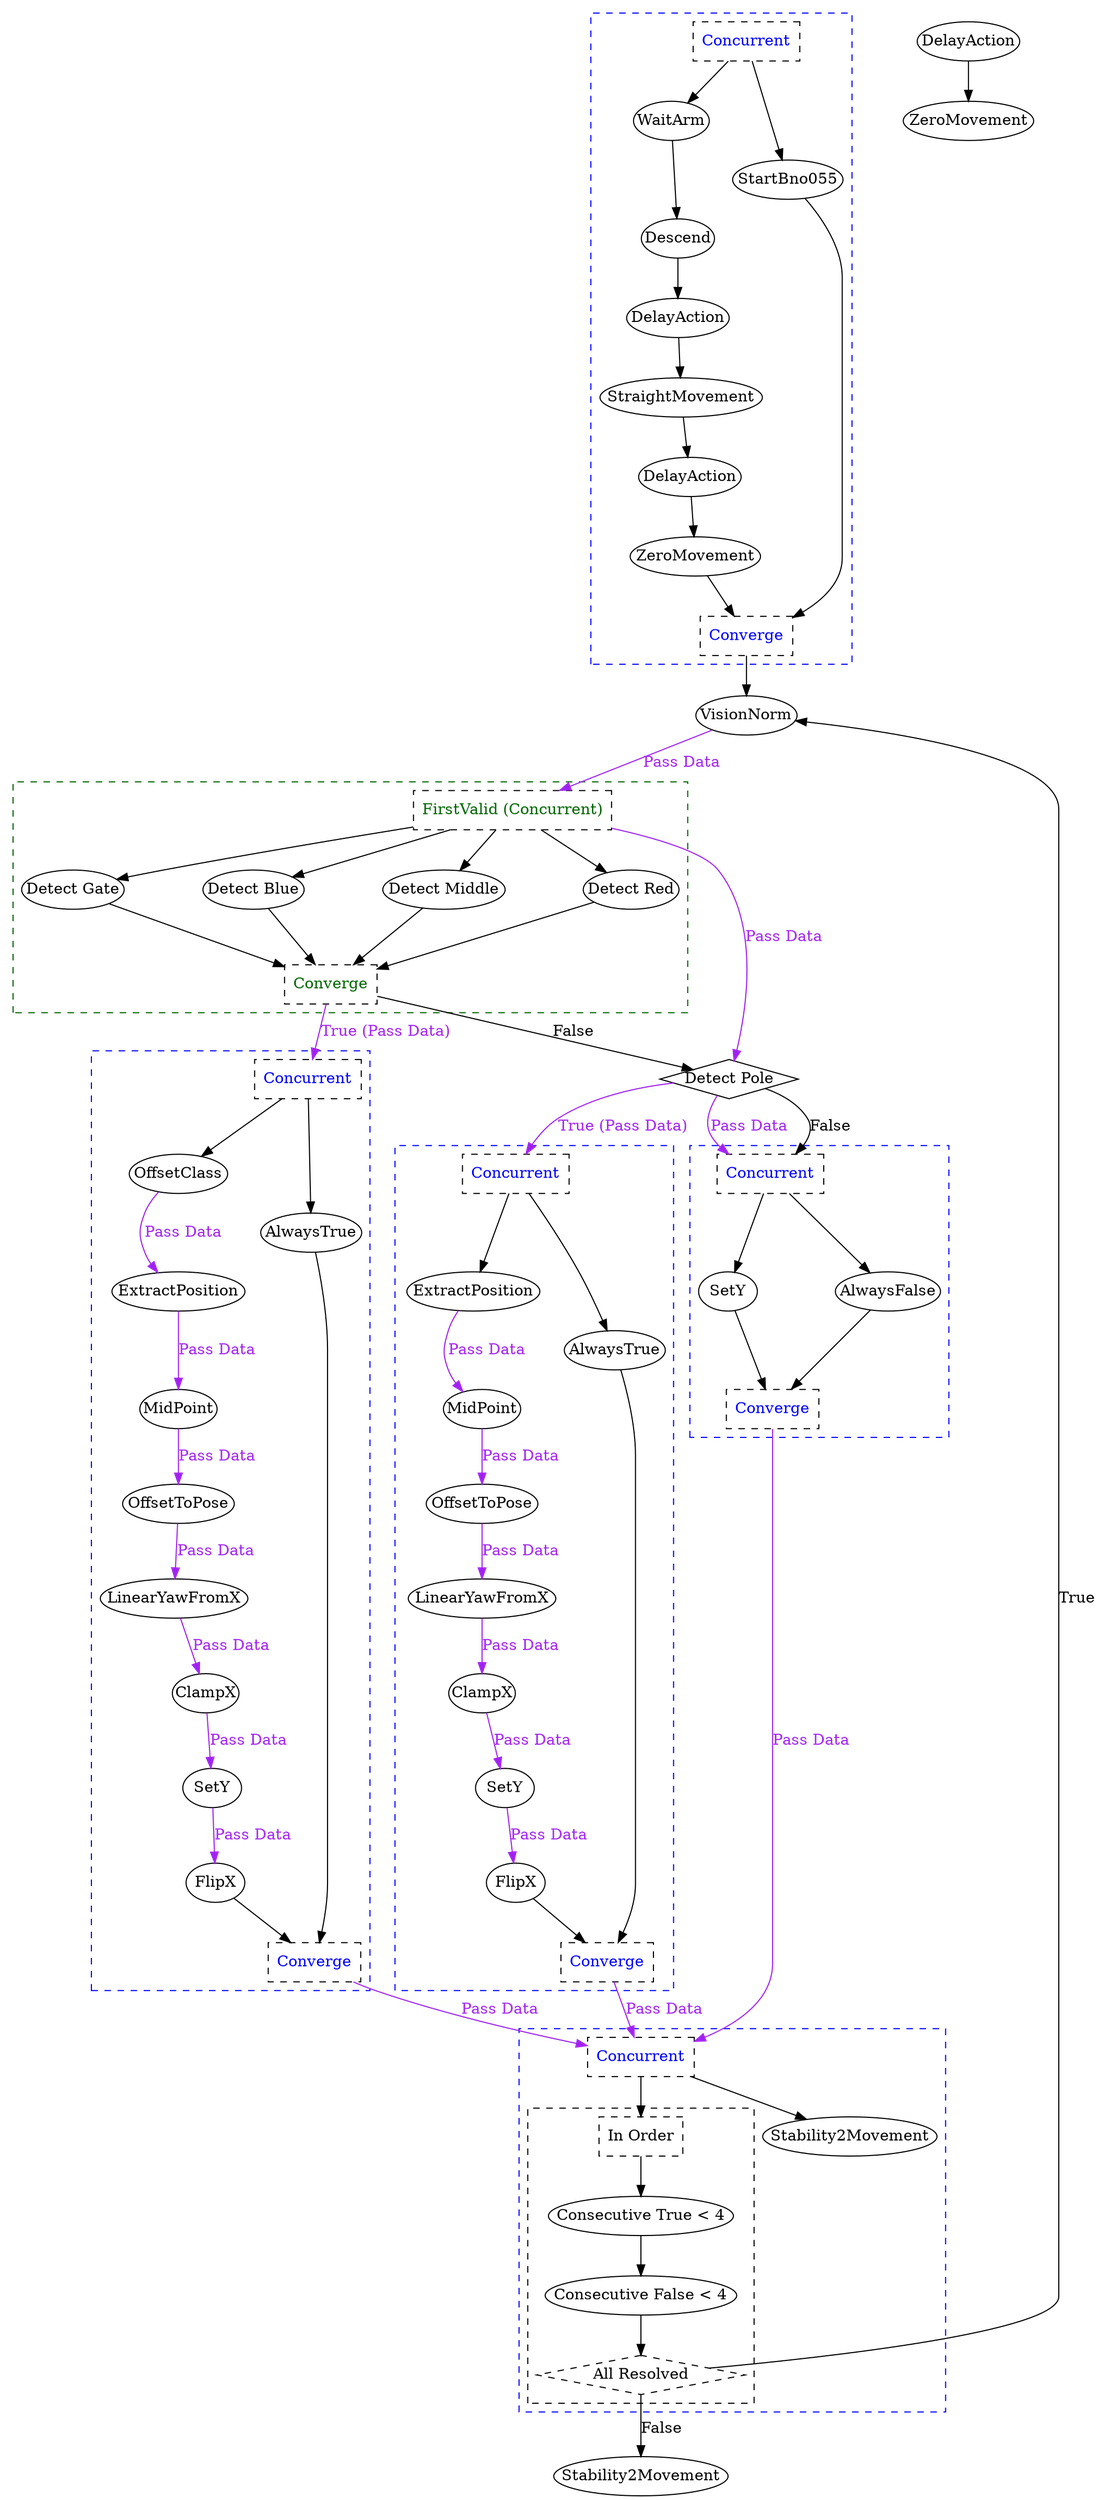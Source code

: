 digraph G {
	splines = true;
	nodesep = 1.0;
	bgcolor = "none"
	"9ab13945-6329-4f12-bd82-21f2456798e1" [shape = diamond];
	"549b4225-ebff-4bdb-9c7a-34eefe44b64d" [shape = diamond];
	"ff3c8d82-275c-4d80-9091-5438a92c5a48" [shape = diamond];
	subgraph "cluster_fd276bce-a635-4956-aa02-d7fc7d3bad98" {
		style = dashed;
		color = blue;
		"72203700-19f8-4fc4-8d95-f77b1d5d3e73" -> "f714150d-79b1-4b79-ab4f-60b26e65fa81" ;
		"b76f41ab-43bc-4e93-a166-36da5490a2b5" -> "722944bd-9c5a-490f-a1b4-01bcd0749d56" ;
		"722944bd-9c5a-490f-a1b4-01bcd0749d56" -> "09df70ae-7b44-48ea-9867-e37852d9204d" ;
		"f714150d-79b1-4b79-ab4f-60b26e65fa81" -> "b76f41ab-43bc-4e93-a166-36da5490a2b5" ;
		"9c82eb56-bf21-495c-9c91-28ce35cd22a9" -> "72203700-19f8-4fc4-8d95-f77b1d5d3e73" ;
		"71dbfad6-fca8-4338-8a6a-4df95a4ab2b0" -> "9c82eb56-bf21-495c-9c91-28ce35cd22a9";
		"71dbfad6-fca8-4338-8a6a-4df95a4ab2b0" -> "df527b76-0258-4dc6-bb64-ed4c41236f46";
		"09df70ae-7b44-48ea-9867-e37852d9204d" -> "ee030314-5c96-41ca-8742-db04624c2222";
		"df527b76-0258-4dc6-bb64-ed4c41236f46" -> "ee030314-5c96-41ca-8742-db04624c2222";
		"71dbfad6-fca8-4338-8a6a-4df95a4ab2b0" [label = "Concurrent", shape = box, fontcolor = blue, style = dashed];
		"9c82eb56-bf21-495c-9c91-28ce35cd22a9" [label = "WaitArm", margin = 0];
		"72203700-19f8-4fc4-8d95-f77b1d5d3e73" [label = "Descend", margin = 0];
		"f714150d-79b1-4b79-ab4f-60b26e65fa81" [label = "DelayAction", margin = 0];
		"b76f41ab-43bc-4e93-a166-36da5490a2b5" [label = "StraightMovement", margin = 0];
		"722944bd-9c5a-490f-a1b4-01bcd0749d56" [label = "DelayAction", margin = 0];
		"09df70ae-7b44-48ea-9867-e37852d9204d" [label = "ZeroMovement", margin = 0];
		"df527b76-0258-4dc6-bb64-ed4c41236f46" [label = "StartBno055", margin = 0];
		"ee030314-5c96-41ca-8742-db04624c2222" [label = "Converge", shape = box, fontcolor = blue, style = dashed];
	}
	
	subgraph "cluster_bb7f9e1d-aa42-40d7-94a9-20822e6599d3" {
		style = dashed;
		color = blue;
		"cade0d69-e924-42c8-93f3-f7394916890c" -> "eca47040-4db1-4601-b795-1e12ef6c07d8" [color = purple, fontcolor = purple, label = "Pass Data"];
		"5c51c7f1-25e1-448b-ab5c-6610e3e5e4b0" -> "cade0d69-e924-42c8-93f3-f7394916890c" [color = purple, fontcolor = purple, label = "Pass Data"];
		"640d6f68-ce31-4659-b5bc-360fad8b293e" -> "5c51c7f1-25e1-448b-ab5c-6610e3e5e4b0" [color = purple, fontcolor = purple, label = "Pass Data"];
		"752a7af8-1da2-4cb3-9f2c-760d793e5355" -> "640d6f68-ce31-4659-b5bc-360fad8b293e" [color = purple, fontcolor = purple, label = "Pass Data"];
		"05a7db56-8646-4991-96d0-e41a4fdd534d" -> "752a7af8-1da2-4cb3-9f2c-760d793e5355" [color = purple, fontcolor = purple, label = "Pass Data"];
		"f642c1f0-48e5-4a98-9b0f-a34835c0f0a9" -> "05a7db56-8646-4991-96d0-e41a4fdd534d" [color = purple, fontcolor = purple, label = "Pass Data"];
		"d83b59d8-0ebb-43b3-ae12-2807c4f02893" -> "f642c1f0-48e5-4a98-9b0f-a34835c0f0a9" [color = purple, fontcolor = purple, label = "Pass Data"];
		"7794893b-9812-4a75-b7c8-eaa666299c10" -> "d83b59d8-0ebb-43b3-ae12-2807c4f02893";
		"7794893b-9812-4a75-b7c8-eaa666299c10" -> "a937c7d3-aa31-4a7b-bba7-907f298575c9";
		"eca47040-4db1-4601-b795-1e12ef6c07d8" -> "15bafb82-9ea6-4554-8df6-1f205496eb12";
		"a937c7d3-aa31-4a7b-bba7-907f298575c9" -> "15bafb82-9ea6-4554-8df6-1f205496eb12";
		"7794893b-9812-4a75-b7c8-eaa666299c10" [label = "Concurrent", shape = box, fontcolor = blue, style = dashed];
		"d83b59d8-0ebb-43b3-ae12-2807c4f02893" [label = "OffsetClass", margin = 0];
		"f642c1f0-48e5-4a98-9b0f-a34835c0f0a9" [label = "ExtractPosition", margin = 0];
		"05a7db56-8646-4991-96d0-e41a4fdd534d" [label = "MidPoint", margin = 0];
		"752a7af8-1da2-4cb3-9f2c-760d793e5355" [label = "OffsetToPose", margin = 0];
		"640d6f68-ce31-4659-b5bc-360fad8b293e" [label = "LinearYawFromX", margin = 0];
		"5c51c7f1-25e1-448b-ab5c-6610e3e5e4b0" [label = "ClampX", margin = 0];
		"cade0d69-e924-42c8-93f3-f7394916890c" [label = "SetY", margin = 0];
		"eca47040-4db1-4601-b795-1e12ef6c07d8" [label = "FlipX", margin = 0];
		"a937c7d3-aa31-4a7b-bba7-907f298575c9" [label = "AlwaysTrue", margin = 0];
		"15bafb82-9ea6-4554-8df6-1f205496eb12" [label = "Converge", shape = box, fontcolor = blue, style = dashed];
	}
	
	subgraph "cluster_8aebcc6c-0caa-4fe7-9cc1-a70bb61cb3d5" {
		style = dashed;
		color = blue;
		"3e32c414-5682-49c5-aa07-2eeab63ee4ef" -> "4e689afb-7d1f-4355-9c2d-78a5dcbd9d10" [color = purple, fontcolor = purple, label = "Pass Data"];
		"51a4eeb9-ebea-40ec-b0f0-663910b5f525" -> "3e32c414-5682-49c5-aa07-2eeab63ee4ef" [color = purple, fontcolor = purple, label = "Pass Data"];
		"fbc00450-5ed9-458b-843f-5d18fa128680" -> "51a4eeb9-ebea-40ec-b0f0-663910b5f525" [color = purple, fontcolor = purple, label = "Pass Data"];
		"49caa39a-0cae-4f5e-be65-1ddd3cb34a74" -> "fbc00450-5ed9-458b-843f-5d18fa128680" [color = purple, fontcolor = purple, label = "Pass Data"];
		"09a49d0a-4c3f-4dd1-9833-c17e0fe4b0b4" -> "49caa39a-0cae-4f5e-be65-1ddd3cb34a74" [color = purple, fontcolor = purple, label = "Pass Data"];
		"397f099f-0571-4a17-9fec-42a20edea254" -> "09a49d0a-4c3f-4dd1-9833-c17e0fe4b0b4" [color = purple, fontcolor = purple, label = "Pass Data"];
		"c9ff7dba-1d72-48e0-896b-ad753fea0e8b" -> "397f099f-0571-4a17-9fec-42a20edea254";
		"c9ff7dba-1d72-48e0-896b-ad753fea0e8b" -> "75ccd9da-2508-4694-b589-aab583d5243a";
		"4e689afb-7d1f-4355-9c2d-78a5dcbd9d10" -> "e8224106-62ae-499c-aaad-15cb698845f6";
		"75ccd9da-2508-4694-b589-aab583d5243a" -> "e8224106-62ae-499c-aaad-15cb698845f6";
		"c9ff7dba-1d72-48e0-896b-ad753fea0e8b" [label = "Concurrent", shape = box, fontcolor = blue, style = dashed];
		"397f099f-0571-4a17-9fec-42a20edea254" [label = "ExtractPosition", margin = 0];
		"09a49d0a-4c3f-4dd1-9833-c17e0fe4b0b4" [label = "MidPoint", margin = 0];
		"49caa39a-0cae-4f5e-be65-1ddd3cb34a74" [label = "OffsetToPose", margin = 0];
		"fbc00450-5ed9-458b-843f-5d18fa128680" [label = "LinearYawFromX", margin = 0];
		"51a4eeb9-ebea-40ec-b0f0-663910b5f525" [label = "ClampX", margin = 0];
		"3e32c414-5682-49c5-aa07-2eeab63ee4ef" [label = "SetY", margin = 0];
		"4e689afb-7d1f-4355-9c2d-78a5dcbd9d10" [label = "FlipX", margin = 0];
		"75ccd9da-2508-4694-b589-aab583d5243a" [label = "AlwaysTrue", margin = 0];
		"e8224106-62ae-499c-aaad-15cb698845f6" [label = "Converge", shape = box, fontcolor = blue, style = dashed];
	}
	
	subgraph "cluster_b5f0aea6-777f-403f-b142-e651d4780005" {
		style = dashed;
		color = blue;
		"6ef5664b-7ec4-4733-92b5-4c6a61f80b1d" -> "4dae6504-5742-4c83-8945-f1262b0de7b6";
		"6ef5664b-7ec4-4733-92b5-4c6a61f80b1d" -> "897f7c9b-c1c4-4ca2-96cd-10ade515a6cd";
		"4dae6504-5742-4c83-8945-f1262b0de7b6" -> "82cee7bd-710a-44ec-b095-56b716bc83e4";
		"897f7c9b-c1c4-4ca2-96cd-10ade515a6cd" -> "82cee7bd-710a-44ec-b095-56b716bc83e4";
		"6ef5664b-7ec4-4733-92b5-4c6a61f80b1d" [label = "Concurrent", shape = box, fontcolor = blue, style = dashed];
		"4dae6504-5742-4c83-8945-f1262b0de7b6" [label = "SetY", margin = 0];
		"897f7c9b-c1c4-4ca2-96cd-10ade515a6cd" [label = "AlwaysFalse", margin = 0];
		"82cee7bd-710a-44ec-b095-56b716bc83e4" [label = "Converge", shape = box, fontcolor = blue, style = dashed];
	}
	
	subgraph "cluster_3df69d5f-8ee0-4acc-9bf0-9484d3499d97" {
		style = dashed;
		color = darkgreen;
		"bed4ba95-3058-418a-a913-0edb9c0d46bb" -> "663ffd07-1a10-4759-835f-285abd60b5a4";
		"bed4ba95-3058-418a-a913-0edb9c0d46bb" -> "df17ef35-9e59-49ad-8619-0102f3e7e318";
		"bed4ba95-3058-418a-a913-0edb9c0d46bb" -> "32754f3a-ade7-40d3-a569-c54eb569e0f9";
		"bed4ba95-3058-418a-a913-0edb9c0d46bb" -> "64ec2c7e-8851-416c-ae1f-58402b277e0c";
		"663ffd07-1a10-4759-835f-285abd60b5a4" -> "549b4225-ebff-4bdb-9c7a-34eefe44b64d";
		"df17ef35-9e59-49ad-8619-0102f3e7e318" -> "549b4225-ebff-4bdb-9c7a-34eefe44b64d";
		"32754f3a-ade7-40d3-a569-c54eb569e0f9" -> "549b4225-ebff-4bdb-9c7a-34eefe44b64d";
		"64ec2c7e-8851-416c-ae1f-58402b277e0c" -> "549b4225-ebff-4bdb-9c7a-34eefe44b64d";
		"bed4ba95-3058-418a-a913-0edb9c0d46bb" [label = "FirstValid (Concurrent)", shape = box, fontcolor = darkgreen, style = dashed];
		"663ffd07-1a10-4759-835f-285abd60b5a4" [label = "Detect Gate", margin = 0];
		"df17ef35-9e59-49ad-8619-0102f3e7e318" [label = "Detect Blue", margin = 0];
		"32754f3a-ade7-40d3-a569-c54eb569e0f9" [label = "Detect Middle", margin = 0];
		"64ec2c7e-8851-416c-ae1f-58402b277e0c" [label = "Detect Red", margin = 0];
		"549b4225-ebff-4bdb-9c7a-34eefe44b64d" [label = "Converge", shape = box, fontcolor = darkgreen, style = dashed];
	}
	
	subgraph "cluster_211b9c7c-685e-4927-ba7c-83798acf136a" {
		style = dashed;
		color = blue;
		subgraph "cluster_92b56d83-a159-43da-9358-6b23aa351cc1" {
			style = dashed;
			color = black;
			"8c7103f3-a6df-4f26-b0a7-15069be80dc3" -> "631d7bef-c039-4e72-b6bc-773cfbdeef99";
			"631d7bef-c039-4e72-b6bc-773cfbdeef99" -> "349588dc-1e26-4941-9a2f-83cc7939940a";
			"349588dc-1e26-4941-9a2f-83cc7939940a" -> "ff3c8d82-275c-4d80-9091-5438a92c5a48";
			"8c7103f3-a6df-4f26-b0a7-15069be80dc3" [label = "In Order", shape = box, style = dashed];
			"ff3c8d82-275c-4d80-9091-5438a92c5a48" [label = "All Resolved", shape = diamond, fontcolor = black, style = dashed];
			"631d7bef-c039-4e72-b6bc-773cfbdeef99" [label = "Consecutive True < 4", margin = 0];
			"349588dc-1e26-4941-9a2f-83cc7939940a" [label = "Consecutive False < 4", margin = 0];
		}
		
		"5ac4ee0c-5bd1-4d5b-a986-bf5584ffb9f0" -> "c861d402-4ab8-4e61-934f-20d7f13a2ef4";
		"5ac4ee0c-5bd1-4d5b-a986-bf5584ffb9f0" -> "8c7103f3-a6df-4f26-b0a7-15069be80dc3";
		"5ac4ee0c-5bd1-4d5b-a986-bf5584ffb9f0" [label = "Concurrent", shape = box, fontcolor = blue, style = dashed];
		"c861d402-4ab8-4e61-934f-20d7f13a2ef4" [label = "Stability2Movement", margin = 0];
	}
	
	"9ab13945-6329-4f12-bd82-21f2456798e1" -> "c9ff7dba-1d72-48e0-896b-ad753fea0e8b" [color = purple, fontcolor = purple, label = "True (Pass Data)"];
	"9ab13945-6329-4f12-bd82-21f2456798e1" -> "6ef5664b-7ec4-4733-92b5-4c6a61f80b1d" [label = "False"];
	"9ab13945-6329-4f12-bd82-21f2456798e1" -> "6ef5664b-7ec4-4733-92b5-4c6a61f80b1d" [color = purple, fontcolor = purple, label = "Pass Data"];
	"549b4225-ebff-4bdb-9c7a-34eefe44b64d" -> "7794893b-9812-4a75-b7c8-eaa666299c10" [color = purple, fontcolor = purple, label = "True (Pass Data)"];
	"549b4225-ebff-4bdb-9c7a-34eefe44b64d" -> "9ab13945-6329-4f12-bd82-21f2456798e1" [label = "False"];
	"bed4ba95-3058-418a-a913-0edb9c0d46bb" -> "9ab13945-6329-4f12-bd82-21f2456798e1" [color = purple, fontcolor = purple, label = "Pass Data"];
	"15bafb82-9ea6-4554-8df6-1f205496eb12" -> "5ac4ee0c-5bd1-4d5b-a986-bf5584ffb9f0" [color = purple, fontcolor = purple, label = "Pass Data"];
	"e8224106-62ae-499c-aaad-15cb698845f6" -> "5ac4ee0c-5bd1-4d5b-a986-bf5584ffb9f0" [color = purple, fontcolor = purple, label = "Pass Data"];
	"82cee7bd-710a-44ec-b095-56b716bc83e4" -> "5ac4ee0c-5bd1-4d5b-a986-bf5584ffb9f0" [color = purple, fontcolor = purple, label = "Pass Data"];
	"1e2fce88-3ae6-4d1b-9c6c-3ab0ebd6fea2" -> "bed4ba95-3058-418a-a913-0edb9c0d46bb" [color = purple, fontcolor = purple, label = "Pass Data"];
	"ff3c8d82-275c-4d80-9091-5438a92c5a48" -> "1e2fce88-3ae6-4d1b-9c6c-3ab0ebd6fea2" [label = "True"];
	"98b900ed-5ad7-48bb-ba05-683f959e5508" -> "9c3daf1f-e727-4282-8321-9a4e5cded0d8" ;
	"ff3c8d82-275c-4d80-9091-5438a92c5a48" -> "a8386d0c-45ab-4dc6-8d2b-d73aec39979e" [label = "False"];
	"ee030314-5c96-41ca-8742-db04624c2222" -> "1e2fce88-3ae6-4d1b-9c6c-3ab0ebd6fea2" ;
	"1e2fce88-3ae6-4d1b-9c6c-3ab0ebd6fea2" [label = "VisionNorm", margin = 0];
	"9ab13945-6329-4f12-bd82-21f2456798e1" [label = "Detect Pole", margin = 0];
	"a8386d0c-45ab-4dc6-8d2b-d73aec39979e" [label = "Stability2Movement", margin = 0];
	"98b900ed-5ad7-48bb-ba05-683f959e5508" [label = "DelayAction", margin = 0];
	"9c3daf1f-e727-4282-8321-9a4e5cded0d8" [label = "ZeroMovement", margin = 0];
}

